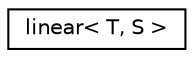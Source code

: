 digraph "Graphical Class Hierarchy"
{
 // LATEX_PDF_SIZE
  edge [fontname="Helvetica",fontsize="10",labelfontname="Helvetica",labelfontsize="10"];
  node [fontname="Helvetica",fontsize="10",shape=record];
  rankdir="LR";
  Node0 [label="linear\< T, S \>",height=0.2,width=0.4,color="black", fillcolor="white", style="filled",URL="$structarm__compute_1_1detail_1_1linear.xhtml",tooltip="Linear activation object."];
}
